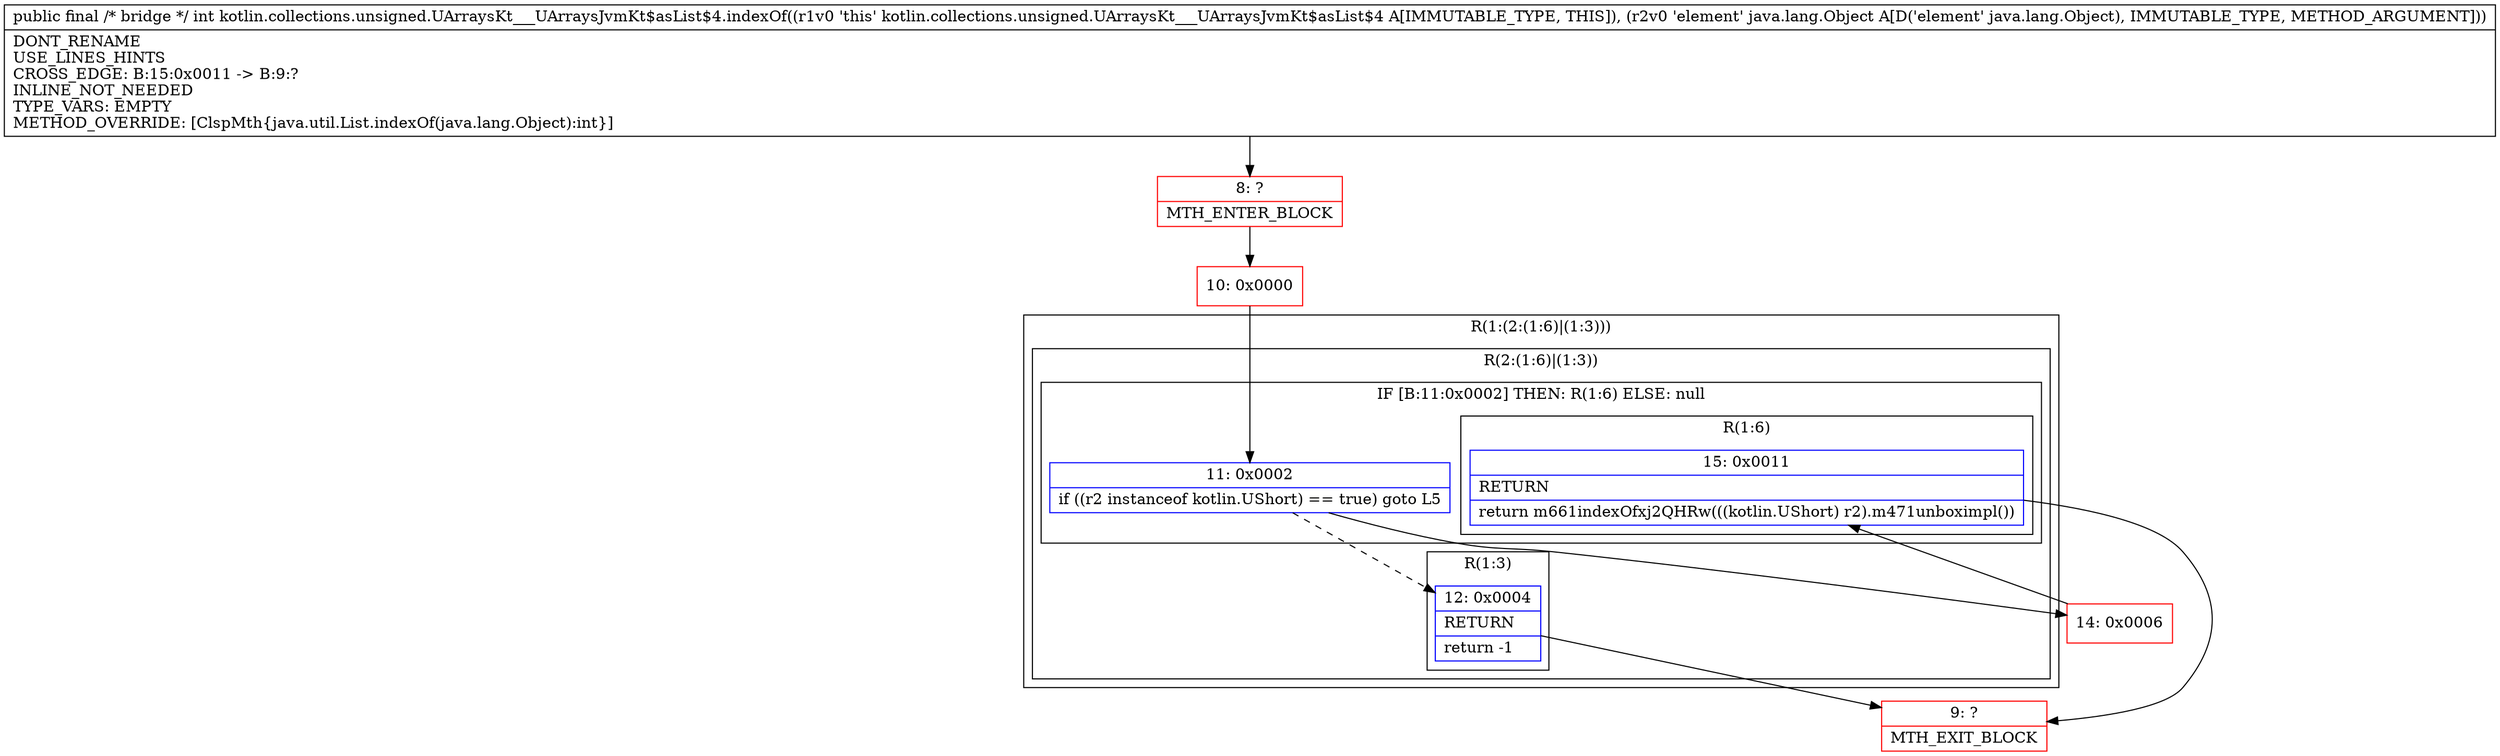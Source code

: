 digraph "CFG forkotlin.collections.unsigned.UArraysKt___UArraysJvmKt$asList$4.indexOf(Ljava\/lang\/Object;)I" {
subgraph cluster_Region_1614439626 {
label = "R(1:(2:(1:6)|(1:3)))";
node [shape=record,color=blue];
subgraph cluster_Region_1082621448 {
label = "R(2:(1:6)|(1:3))";
node [shape=record,color=blue];
subgraph cluster_IfRegion_262458654 {
label = "IF [B:11:0x0002] THEN: R(1:6) ELSE: null";
node [shape=record,color=blue];
Node_11 [shape=record,label="{11\:\ 0x0002|if ((r2 instanceof kotlin.UShort) == true) goto L5\l}"];
subgraph cluster_Region_518380518 {
label = "R(1:6)";
node [shape=record,color=blue];
Node_15 [shape=record,label="{15\:\ 0x0011|RETURN\l|return m661indexOfxj2QHRw(((kotlin.UShort) r2).m471unboximpl())\l}"];
}
}
subgraph cluster_Region_759881924 {
label = "R(1:3)";
node [shape=record,color=blue];
Node_12 [shape=record,label="{12\:\ 0x0004|RETURN\l|return \-1\l}"];
}
}
}
Node_8 [shape=record,color=red,label="{8\:\ ?|MTH_ENTER_BLOCK\l}"];
Node_10 [shape=record,color=red,label="{10\:\ 0x0000}"];
Node_9 [shape=record,color=red,label="{9\:\ ?|MTH_EXIT_BLOCK\l}"];
Node_14 [shape=record,color=red,label="{14\:\ 0x0006}"];
MethodNode[shape=record,label="{public final \/* bridge *\/ int kotlin.collections.unsigned.UArraysKt___UArraysJvmKt$asList$4.indexOf((r1v0 'this' kotlin.collections.unsigned.UArraysKt___UArraysJvmKt$asList$4 A[IMMUTABLE_TYPE, THIS]), (r2v0 'element' java.lang.Object A[D('element' java.lang.Object), IMMUTABLE_TYPE, METHOD_ARGUMENT]))  | DONT_RENAME\lUSE_LINES_HINTS\lCROSS_EDGE: B:15:0x0011 \-\> B:9:?\lINLINE_NOT_NEEDED\lTYPE_VARS: EMPTY\lMETHOD_OVERRIDE: [ClspMth\{java.util.List.indexOf(java.lang.Object):int\}]\l}"];
MethodNode -> Node_8;Node_11 -> Node_12[style=dashed];
Node_11 -> Node_14;
Node_15 -> Node_9;
Node_12 -> Node_9;
Node_8 -> Node_10;
Node_10 -> Node_11;
Node_14 -> Node_15;
}

